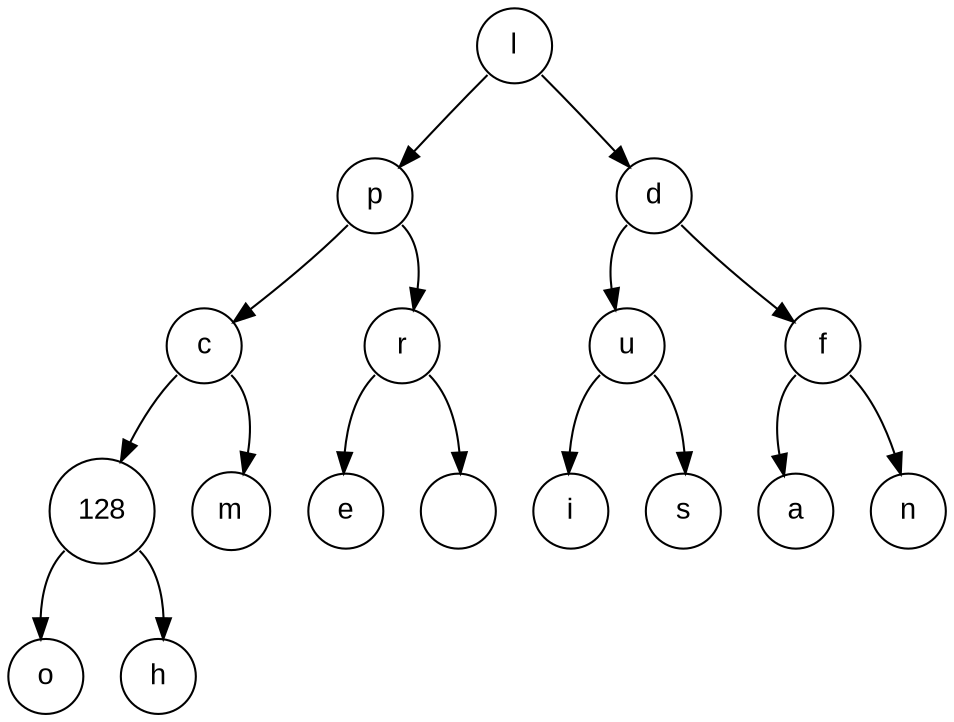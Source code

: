 digraph POT_test {
node [fontname="Arial", shape="circle", width=0.5];
108 [label = "l"]
108:sw -> 112
108:se -> 100
112 [label = "p"]
112:sw -> 99
112:se -> 114
99 [label = "c"]
99:sw -> 128
99:se -> 109
128 [label = "128"]
128:sw -> 111
128:se -> 104
111 [label = "o"]
104 [label = "h"]
109 [label = "m"]
114 [label = "r"]
114:sw -> 101
114:se -> 32
101 [label = "e"]
32 [label = " "]
100 [label = "d"]
100:sw -> 117
100:se -> 102
117 [label = "u"]
117:sw -> 105
117:se -> 115
105 [label = "i"]
115 [label = "s"]
102 [label = "f"]
102:sw -> 97
102:se -> 110
97 [label = "a"]
110 [label = "n"]
}
